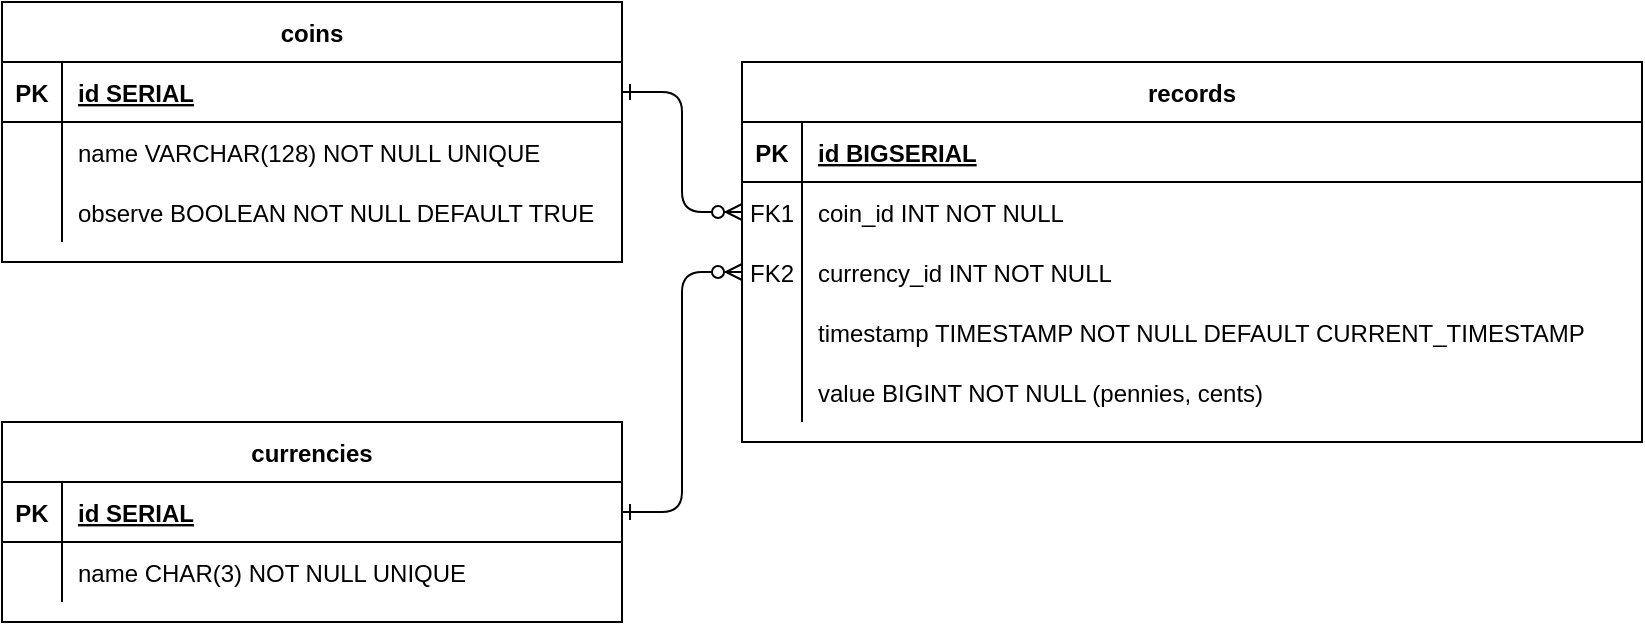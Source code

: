 <mxfile version="27.0.9">
  <diagram id="R2lEEEUBdFMjLlhIrx00" name="Page-1">
    <mxGraphModel dx="630" dy="401" grid="1" gridSize="10" guides="1" tooltips="1" connect="1" arrows="1" fold="1" page="1" pageScale="1" pageWidth="850" pageHeight="1100" math="0" shadow="0" extFonts="Permanent Marker^https://fonts.googleapis.com/css?family=Permanent+Marker">
      <root>
        <mxCell id="0" />
        <mxCell id="1" parent="0" />
        <mxCell id="pHIJJYsKSwMZCduTb4Uz-1" value="coins" style="shape=table;startSize=30;container=1;collapsible=1;childLayout=tableLayout;fixedRows=1;rowLines=0;fontStyle=1;align=center;resizeLast=1;" vertex="1" parent="1">
          <mxGeometry x="170" y="340" width="310" height="130" as="geometry" />
        </mxCell>
        <mxCell id="pHIJJYsKSwMZCduTb4Uz-2" value="" style="shape=partialRectangle;collapsible=0;dropTarget=0;pointerEvents=0;fillColor=none;points=[[0,0.5],[1,0.5]];portConstraint=eastwest;top=0;left=0;right=0;bottom=1;" vertex="1" parent="pHIJJYsKSwMZCduTb4Uz-1">
          <mxGeometry y="30" width="310" height="30" as="geometry" />
        </mxCell>
        <mxCell id="pHIJJYsKSwMZCduTb4Uz-3" value="PK" style="shape=partialRectangle;overflow=hidden;connectable=0;fillColor=none;top=0;left=0;bottom=0;right=0;fontStyle=1;" vertex="1" parent="pHIJJYsKSwMZCduTb4Uz-2">
          <mxGeometry width="30" height="30" as="geometry">
            <mxRectangle width="30" height="30" as="alternateBounds" />
          </mxGeometry>
        </mxCell>
        <mxCell id="pHIJJYsKSwMZCduTb4Uz-4" value="id SERIAL" style="shape=partialRectangle;overflow=hidden;connectable=0;fillColor=none;top=0;left=0;bottom=0;right=0;align=left;spacingLeft=6;fontStyle=5;" vertex="1" parent="pHIJJYsKSwMZCduTb4Uz-2">
          <mxGeometry x="30" width="280" height="30" as="geometry">
            <mxRectangle width="280" height="30" as="alternateBounds" />
          </mxGeometry>
        </mxCell>
        <mxCell id="pHIJJYsKSwMZCduTb4Uz-38" style="shape=partialRectangle;collapsible=0;dropTarget=0;pointerEvents=0;fillColor=none;points=[[0,0.5],[1,0.5]];portConstraint=eastwest;top=0;left=0;right=0;bottom=0;" vertex="1" parent="pHIJJYsKSwMZCduTb4Uz-1">
          <mxGeometry y="60" width="310" height="30" as="geometry" />
        </mxCell>
        <mxCell id="pHIJJYsKSwMZCduTb4Uz-39" style="shape=partialRectangle;overflow=hidden;connectable=0;fillColor=none;top=0;left=0;bottom=0;right=0;" vertex="1" parent="pHIJJYsKSwMZCduTb4Uz-38">
          <mxGeometry width="30" height="30" as="geometry">
            <mxRectangle width="30" height="30" as="alternateBounds" />
          </mxGeometry>
        </mxCell>
        <mxCell id="pHIJJYsKSwMZCduTb4Uz-40" value="name VARCHAR(128) NOT NULL UNIQUE" style="shape=partialRectangle;overflow=hidden;connectable=0;fillColor=none;top=0;left=0;bottom=0;right=0;align=left;spacingLeft=6;" vertex="1" parent="pHIJJYsKSwMZCduTb4Uz-38">
          <mxGeometry x="30" width="280" height="30" as="geometry">
            <mxRectangle width="280" height="30" as="alternateBounds" />
          </mxGeometry>
        </mxCell>
        <mxCell id="pHIJJYsKSwMZCduTb4Uz-35" style="shape=partialRectangle;collapsible=0;dropTarget=0;pointerEvents=0;fillColor=none;points=[[0,0.5],[1,0.5]];portConstraint=eastwest;top=0;left=0;right=0;bottom=0;" vertex="1" parent="pHIJJYsKSwMZCduTb4Uz-1">
          <mxGeometry y="90" width="310" height="30" as="geometry" />
        </mxCell>
        <mxCell id="pHIJJYsKSwMZCduTb4Uz-36" style="shape=partialRectangle;overflow=hidden;connectable=0;fillColor=none;top=0;left=0;bottom=0;right=0;" vertex="1" parent="pHIJJYsKSwMZCduTb4Uz-35">
          <mxGeometry width="30" height="30" as="geometry">
            <mxRectangle width="30" height="30" as="alternateBounds" />
          </mxGeometry>
        </mxCell>
        <mxCell id="pHIJJYsKSwMZCduTb4Uz-37" value="observe BOOLEAN NOT NULL DEFAULT TRUE" style="shape=partialRectangle;overflow=hidden;connectable=0;fillColor=none;top=0;left=0;bottom=0;right=0;align=left;spacingLeft=6;" vertex="1" parent="pHIJJYsKSwMZCduTb4Uz-35">
          <mxGeometry x="30" width="280" height="30" as="geometry">
            <mxRectangle width="280" height="30" as="alternateBounds" />
          </mxGeometry>
        </mxCell>
        <mxCell id="pHIJJYsKSwMZCduTb4Uz-8" value="currencies" style="shape=table;startSize=30;container=1;collapsible=1;childLayout=tableLayout;fixedRows=1;rowLines=0;fontStyle=1;align=center;resizeLast=1;" vertex="1" parent="1">
          <mxGeometry x="170" y="550" width="310" height="100" as="geometry" />
        </mxCell>
        <mxCell id="pHIJJYsKSwMZCduTb4Uz-9" value="" style="shape=partialRectangle;collapsible=0;dropTarget=0;pointerEvents=0;fillColor=none;points=[[0,0.5],[1,0.5]];portConstraint=eastwest;top=0;left=0;right=0;bottom=1;" vertex="1" parent="pHIJJYsKSwMZCduTb4Uz-8">
          <mxGeometry y="30" width="310" height="30" as="geometry" />
        </mxCell>
        <mxCell id="pHIJJYsKSwMZCduTb4Uz-10" value="PK" style="shape=partialRectangle;overflow=hidden;connectable=0;fillColor=none;top=0;left=0;bottom=0;right=0;fontStyle=1;" vertex="1" parent="pHIJJYsKSwMZCduTb4Uz-9">
          <mxGeometry width="30" height="30" as="geometry">
            <mxRectangle width="30" height="30" as="alternateBounds" />
          </mxGeometry>
        </mxCell>
        <mxCell id="pHIJJYsKSwMZCduTb4Uz-11" value="id SERIAL" style="shape=partialRectangle;overflow=hidden;connectable=0;fillColor=none;top=0;left=0;bottom=0;right=0;align=left;spacingLeft=6;fontStyle=5;" vertex="1" parent="pHIJJYsKSwMZCduTb4Uz-9">
          <mxGeometry x="30" width="280" height="30" as="geometry">
            <mxRectangle width="280" height="30" as="alternateBounds" />
          </mxGeometry>
        </mxCell>
        <mxCell id="pHIJJYsKSwMZCduTb4Uz-12" value="" style="shape=partialRectangle;collapsible=0;dropTarget=0;pointerEvents=0;fillColor=none;points=[[0,0.5],[1,0.5]];portConstraint=eastwest;top=0;left=0;right=0;bottom=0;" vertex="1" parent="pHIJJYsKSwMZCduTb4Uz-8">
          <mxGeometry y="60" width="310" height="30" as="geometry" />
        </mxCell>
        <mxCell id="pHIJJYsKSwMZCduTb4Uz-13" value="" style="shape=partialRectangle;overflow=hidden;connectable=0;fillColor=none;top=0;left=0;bottom=0;right=0;" vertex="1" parent="pHIJJYsKSwMZCduTb4Uz-12">
          <mxGeometry width="30" height="30" as="geometry">
            <mxRectangle width="30" height="30" as="alternateBounds" />
          </mxGeometry>
        </mxCell>
        <mxCell id="pHIJJYsKSwMZCduTb4Uz-14" value="name CHAR(3) NOT NULL UNIQUE" style="shape=partialRectangle;overflow=hidden;connectable=0;fillColor=none;top=0;left=0;bottom=0;right=0;align=left;spacingLeft=6;" vertex="1" parent="pHIJJYsKSwMZCduTb4Uz-12">
          <mxGeometry x="30" width="280" height="30" as="geometry">
            <mxRectangle width="280" height="30" as="alternateBounds" />
          </mxGeometry>
        </mxCell>
        <mxCell id="pHIJJYsKSwMZCduTb4Uz-15" value="records" style="shape=table;startSize=30;container=1;collapsible=1;childLayout=tableLayout;fixedRows=1;rowLines=0;fontStyle=1;align=center;resizeLast=1;" vertex="1" parent="1">
          <mxGeometry x="540" y="370" width="450" height="190" as="geometry" />
        </mxCell>
        <mxCell id="pHIJJYsKSwMZCduTb4Uz-16" value="" style="shape=partialRectangle;collapsible=0;dropTarget=0;pointerEvents=0;fillColor=none;points=[[0,0.5],[1,0.5]];portConstraint=eastwest;top=0;left=0;right=0;bottom=1;" vertex="1" parent="pHIJJYsKSwMZCduTb4Uz-15">
          <mxGeometry y="30" width="450" height="30" as="geometry" />
        </mxCell>
        <mxCell id="pHIJJYsKSwMZCduTb4Uz-17" value="PK" style="shape=partialRectangle;overflow=hidden;connectable=0;fillColor=none;top=0;left=0;bottom=0;right=0;fontStyle=1;" vertex="1" parent="pHIJJYsKSwMZCduTb4Uz-16">
          <mxGeometry width="30" height="30" as="geometry">
            <mxRectangle width="30" height="30" as="alternateBounds" />
          </mxGeometry>
        </mxCell>
        <mxCell id="pHIJJYsKSwMZCduTb4Uz-18" value="id BIGSERIAL" style="shape=partialRectangle;overflow=hidden;connectable=0;fillColor=none;top=0;left=0;bottom=0;right=0;align=left;spacingLeft=6;fontStyle=5;" vertex="1" parent="pHIJJYsKSwMZCduTb4Uz-16">
          <mxGeometry x="30" width="420" height="30" as="geometry">
            <mxRectangle width="420" height="30" as="alternateBounds" />
          </mxGeometry>
        </mxCell>
        <mxCell id="pHIJJYsKSwMZCduTb4Uz-19" value="" style="shape=partialRectangle;collapsible=0;dropTarget=0;pointerEvents=0;fillColor=none;points=[[0,0.5],[1,0.5]];portConstraint=eastwest;top=0;left=0;right=0;bottom=0;" vertex="1" parent="pHIJJYsKSwMZCduTb4Uz-15">
          <mxGeometry y="60" width="450" height="30" as="geometry" />
        </mxCell>
        <mxCell id="pHIJJYsKSwMZCduTb4Uz-20" value="FK1" style="shape=partialRectangle;overflow=hidden;connectable=0;fillColor=none;top=0;left=0;bottom=0;right=0;" vertex="1" parent="pHIJJYsKSwMZCduTb4Uz-19">
          <mxGeometry width="30" height="30" as="geometry">
            <mxRectangle width="30" height="30" as="alternateBounds" />
          </mxGeometry>
        </mxCell>
        <mxCell id="pHIJJYsKSwMZCduTb4Uz-21" value="coin_id INT NOT NULL" style="shape=partialRectangle;overflow=hidden;connectable=0;fillColor=none;top=0;left=0;bottom=0;right=0;align=left;spacingLeft=6;" vertex="1" parent="pHIJJYsKSwMZCduTb4Uz-19">
          <mxGeometry x="30" width="420" height="30" as="geometry">
            <mxRectangle width="420" height="30" as="alternateBounds" />
          </mxGeometry>
        </mxCell>
        <mxCell id="pHIJJYsKSwMZCduTb4Uz-22" style="shape=partialRectangle;collapsible=0;dropTarget=0;pointerEvents=0;fillColor=none;points=[[0,0.5],[1,0.5]];portConstraint=eastwest;top=0;left=0;right=0;bottom=0;" vertex="1" parent="pHIJJYsKSwMZCduTb4Uz-15">
          <mxGeometry y="90" width="450" height="30" as="geometry" />
        </mxCell>
        <mxCell id="pHIJJYsKSwMZCduTb4Uz-23" value="FK2" style="shape=partialRectangle;overflow=hidden;connectable=0;fillColor=none;top=0;left=0;bottom=0;right=0;" vertex="1" parent="pHIJJYsKSwMZCduTb4Uz-22">
          <mxGeometry width="30" height="30" as="geometry">
            <mxRectangle width="30" height="30" as="alternateBounds" />
          </mxGeometry>
        </mxCell>
        <mxCell id="pHIJJYsKSwMZCduTb4Uz-24" value="currency_id INT NOT NULL" style="shape=partialRectangle;overflow=hidden;connectable=0;fillColor=none;top=0;left=0;bottom=0;right=0;align=left;spacingLeft=6;" vertex="1" parent="pHIJJYsKSwMZCduTb4Uz-22">
          <mxGeometry x="30" width="420" height="30" as="geometry">
            <mxRectangle width="420" height="30" as="alternateBounds" />
          </mxGeometry>
        </mxCell>
        <mxCell id="pHIJJYsKSwMZCduTb4Uz-25" style="shape=partialRectangle;collapsible=0;dropTarget=0;pointerEvents=0;fillColor=none;points=[[0,0.5],[1,0.5]];portConstraint=eastwest;top=0;left=0;right=0;bottom=0;" vertex="1" parent="pHIJJYsKSwMZCduTb4Uz-15">
          <mxGeometry y="120" width="450" height="30" as="geometry" />
        </mxCell>
        <mxCell id="pHIJJYsKSwMZCduTb4Uz-26" style="shape=partialRectangle;overflow=hidden;connectable=0;fillColor=none;top=0;left=0;bottom=0;right=0;" vertex="1" parent="pHIJJYsKSwMZCduTb4Uz-25">
          <mxGeometry width="30" height="30" as="geometry">
            <mxRectangle width="30" height="30" as="alternateBounds" />
          </mxGeometry>
        </mxCell>
        <mxCell id="pHIJJYsKSwMZCduTb4Uz-27" value="timestamp TIMESTAMP NOT NULL DEFAULT CURRENT_TIMESTAMP" style="shape=partialRectangle;overflow=hidden;connectable=0;fillColor=none;top=0;left=0;bottom=0;right=0;align=left;spacingLeft=6;" vertex="1" parent="pHIJJYsKSwMZCduTb4Uz-25">
          <mxGeometry x="30" width="420" height="30" as="geometry">
            <mxRectangle width="420" height="30" as="alternateBounds" />
          </mxGeometry>
        </mxCell>
        <mxCell id="pHIJJYsKSwMZCduTb4Uz-28" style="shape=partialRectangle;collapsible=0;dropTarget=0;pointerEvents=0;fillColor=none;points=[[0,0.5],[1,0.5]];portConstraint=eastwest;top=0;left=0;right=0;bottom=0;" vertex="1" parent="pHIJJYsKSwMZCduTb4Uz-15">
          <mxGeometry y="150" width="450" height="30" as="geometry" />
        </mxCell>
        <mxCell id="pHIJJYsKSwMZCduTb4Uz-29" style="shape=partialRectangle;overflow=hidden;connectable=0;fillColor=none;top=0;left=0;bottom=0;right=0;" vertex="1" parent="pHIJJYsKSwMZCduTb4Uz-28">
          <mxGeometry width="30" height="30" as="geometry">
            <mxRectangle width="30" height="30" as="alternateBounds" />
          </mxGeometry>
        </mxCell>
        <mxCell id="pHIJJYsKSwMZCduTb4Uz-30" value="value BIGINT NOT NULL (pennies, cents)" style="shape=partialRectangle;overflow=hidden;connectable=0;fillColor=none;top=0;left=0;bottom=0;right=0;align=left;spacingLeft=6;" vertex="1" parent="pHIJJYsKSwMZCduTb4Uz-28">
          <mxGeometry x="30" width="420" height="30" as="geometry">
            <mxRectangle width="420" height="30" as="alternateBounds" />
          </mxGeometry>
        </mxCell>
        <mxCell id="pHIJJYsKSwMZCduTb4Uz-32" style="edgeStyle=orthogonalEdgeStyle;rounded=1;orthogonalLoop=1;jettySize=auto;html=1;strokeColor=default;align=center;verticalAlign=middle;fontFamily=Helvetica;fontSize=11;fontColor=default;labelBackgroundColor=default;startArrow=ERone;startFill=0;endArrow=ERzeroToMany;endFill=1;" edge="1" parent="1" source="pHIJJYsKSwMZCduTb4Uz-2" target="pHIJJYsKSwMZCduTb4Uz-19">
          <mxGeometry relative="1" as="geometry" />
        </mxCell>
        <mxCell id="pHIJJYsKSwMZCduTb4Uz-34" style="edgeStyle=orthogonalEdgeStyle;rounded=1;orthogonalLoop=1;jettySize=auto;html=1;strokeColor=default;align=center;verticalAlign=middle;fontFamily=Helvetica;fontSize=11;fontColor=default;labelBackgroundColor=default;startArrow=ERone;startFill=0;endArrow=ERzeroToMany;endFill=1;" edge="1" parent="1" source="pHIJJYsKSwMZCduTb4Uz-9" target="pHIJJYsKSwMZCduTb4Uz-22">
          <mxGeometry relative="1" as="geometry" />
        </mxCell>
      </root>
    </mxGraphModel>
  </diagram>
</mxfile>
